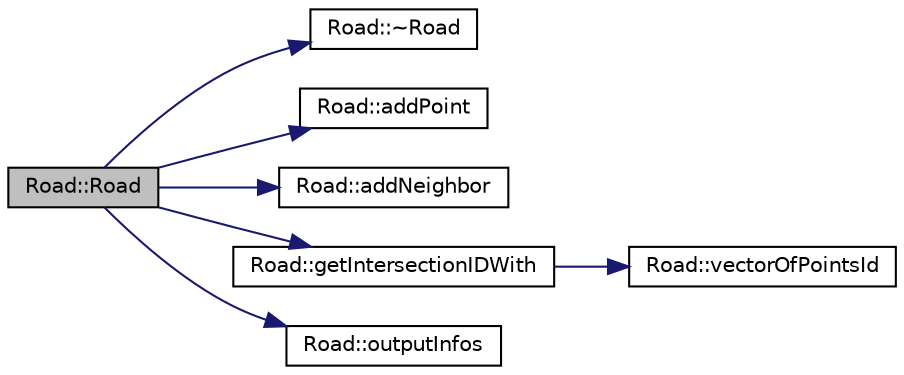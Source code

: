 digraph "Road::Road"
{
 // INTERACTIVE_SVG=YES
  bgcolor="transparent";
  edge [fontname="Helvetica",fontsize="10",labelfontname="Helvetica",labelfontsize="10"];
  node [fontname="Helvetica",fontsize="10",shape=record];
  rankdir="LR";
  Node1 [label="Road::Road",height=0.2,width=0.4,color="black", fillcolor="grey75", style="filled", fontcolor="black"];
  Node1 -> Node2 [color="midnightblue",fontsize="10",style="solid",fontname="Helvetica"];
  Node2 [label="Road::~Road",height=0.2,width=0.4,color="black",URL="$class_road.html#a3fa0feda8a96c3763d5f5a1f06f2972e",tooltip="Destructor that clears all attributes. "];
  Node1 -> Node3 [color="midnightblue",fontsize="10",style="solid",fontname="Helvetica"];
  Node3 [label="Road::addPoint",height=0.2,width=0.4,color="black",URL="$class_road.html#a7f97b4f20c598103baad510b19a0c0b5",tooltip="Add a point to the road. "];
  Node1 -> Node4 [color="midnightblue",fontsize="10",style="solid",fontname="Helvetica"];
  Node4 [label="Road::addNeighbor",height=0.2,width=0.4,color="black",URL="$class_road.html#a0ee0c86e07844910fddaee0d1df9b619",tooltip="Add a neighbor of the road identified by its id to the road. "];
  Node1 -> Node5 [color="midnightblue",fontsize="10",style="solid",fontname="Helvetica"];
  Node5 [label="Road::getIntersectionIDWith",height=0.2,width=0.4,color="black",URL="$class_road.html#ac16bb31d9710b3626bc6e4ed15f5f9ac"];
  Node5 -> Node6 [color="midnightblue",fontsize="10",style="solid",fontname="Helvetica"];
  Node6 [label="Road::vectorOfPointsId",height=0.2,width=0.4,color="black",URL="$class_road.html#a2877f55c577ddff8c519e7f44c2256d5",tooltip="Get the vector of points composing the road. "];
  Node1 -> Node7 [color="midnightblue",fontsize="10",style="solid",fontname="Helvetica"];
  Node7 [label="Road::outputInfos",height=0.2,width=0.4,color="black",URL="$class_road.html#acb1a56234cdbb34e0cf5c647c7c6406d",tooltip="print some informations about the road "];
}
